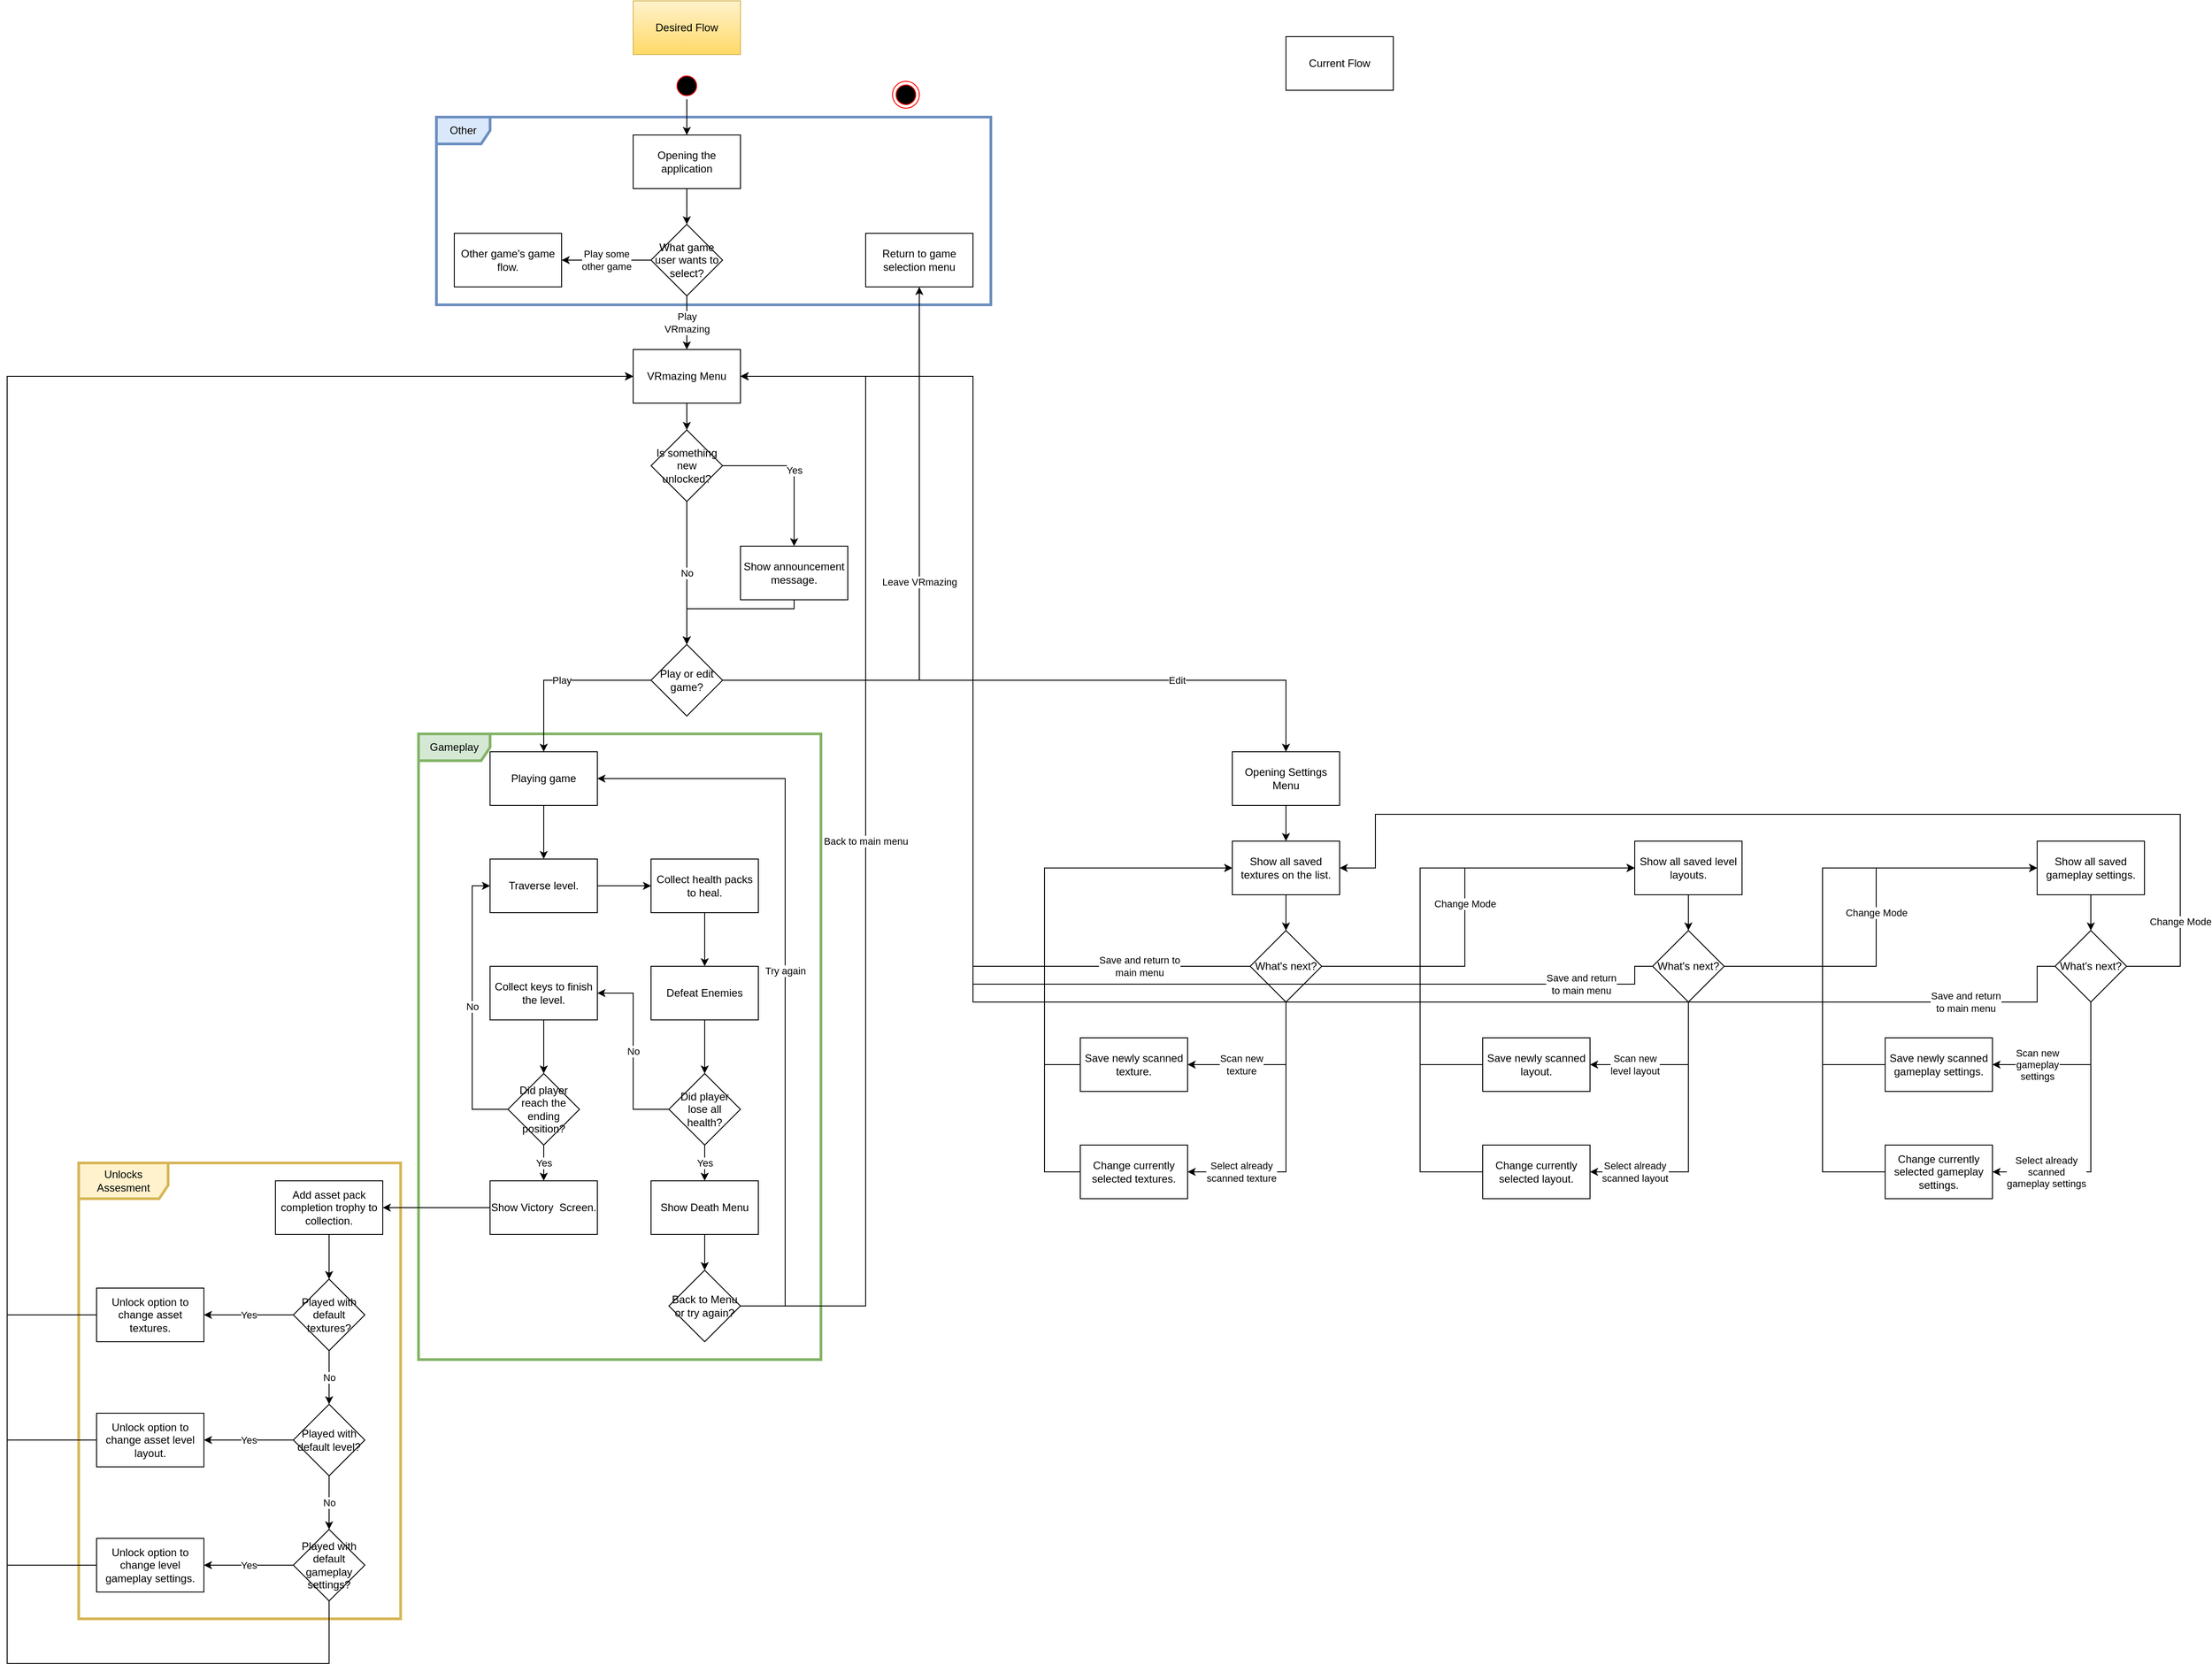 <mxfile version="20.5.3" type="github">
  <diagram id="E9-wej85IpPJejZK325P" name="Page-1">
    <mxGraphModel dx="2087" dy="1778" grid="1" gridSize="10" guides="1" tooltips="1" connect="1" arrows="1" fold="1" page="1" pageScale="1" pageWidth="850" pageHeight="1100" math="0" shadow="0">
      <root>
        <mxCell id="0" />
        <mxCell id="1" parent="0" />
        <mxCell id="lN7asvE-8VRLSh5YdZQm-96" value="Unlocks Assesment" style="shape=umlFrame;whiteSpace=wrap;html=1;fillColor=#fff2cc;strokeColor=#d6b656;strokeWidth=3;width=100;height=40;" vertex="1" parent="1">
          <mxGeometry x="-540" y="1020" width="360" height="510" as="geometry" />
        </mxCell>
        <mxCell id="lN7asvE-8VRLSh5YdZQm-95" value="Gameplay" style="shape=umlFrame;whiteSpace=wrap;html=1;fillColor=#d5e8d4;strokeColor=#82b366;strokeWidth=3;width=80;height=30;" vertex="1" parent="1">
          <mxGeometry x="-160" y="540" width="450" height="700" as="geometry" />
        </mxCell>
        <mxCell id="lN7asvE-8VRLSh5YdZQm-97" value="Other" style="shape=umlFrame;whiteSpace=wrap;html=1;fillColor=#dae8fc;strokeColor=#6c8ebf;strokeWidth=3;" vertex="1" parent="1">
          <mxGeometry x="-140" y="-150" width="620" height="210" as="geometry" />
        </mxCell>
        <mxCell id="lN7asvE-8VRLSh5YdZQm-1" value="" style="ellipse;html=1;shape=endState;fillColor=#000000;strokeColor=#ff0000;" vertex="1" parent="1">
          <mxGeometry x="370" y="-190" width="30" height="30" as="geometry" />
        </mxCell>
        <mxCell id="lN7asvE-8VRLSh5YdZQm-45" style="edgeStyle=orthogonalEdgeStyle;rounded=0;orthogonalLoop=1;jettySize=auto;html=1;" edge="1" parent="1" source="lN7asvE-8VRLSh5YdZQm-2" target="lN7asvE-8VRLSh5YdZQm-22">
          <mxGeometry relative="1" as="geometry" />
        </mxCell>
        <mxCell id="lN7asvE-8VRLSh5YdZQm-2" value="" style="ellipse;html=1;shape=startState;fillColor=#000000;strokeColor=#ff0000;" vertex="1" parent="1">
          <mxGeometry x="125" y="-200" width="30" height="30" as="geometry" />
        </mxCell>
        <mxCell id="lN7asvE-8VRLSh5YdZQm-7" value="Desired Flow" style="rounded=0;whiteSpace=wrap;html=1;fillColor=#fff2cc;gradientColor=#ffd966;strokeColor=#d6b656;" vertex="1" parent="1">
          <mxGeometry x="80" y="-280" width="120" height="60" as="geometry" />
        </mxCell>
        <mxCell id="lN7asvE-8VRLSh5YdZQm-8" value="&lt;div&gt;Current Flow&lt;/div&gt;" style="rounded=0;whiteSpace=wrap;html=1;" vertex="1" parent="1">
          <mxGeometry x="810" y="-240" width="120" height="60" as="geometry" />
        </mxCell>
        <mxCell id="lN7asvE-8VRLSh5YdZQm-49" style="edgeStyle=orthogonalEdgeStyle;rounded=0;orthogonalLoop=1;jettySize=auto;html=1;" edge="1" parent="1" source="lN7asvE-8VRLSh5YdZQm-9" target="lN7asvE-8VRLSh5YdZQm-43">
          <mxGeometry relative="1" as="geometry" />
        </mxCell>
        <mxCell id="lN7asvE-8VRLSh5YdZQm-9" value="VRmazing Menu" style="rounded=0;whiteSpace=wrap;html=1;" vertex="1" parent="1">
          <mxGeometry x="80" y="110" width="120" height="60" as="geometry" />
        </mxCell>
        <mxCell id="lN7asvE-8VRLSh5YdZQm-55" style="edgeStyle=orthogonalEdgeStyle;rounded=0;orthogonalLoop=1;jettySize=auto;html=1;" edge="1" parent="1" source="lN7asvE-8VRLSh5YdZQm-10" target="lN7asvE-8VRLSh5YdZQm-32">
          <mxGeometry relative="1" as="geometry" />
        </mxCell>
        <mxCell id="lN7asvE-8VRLSh5YdZQm-10" value="Playing game" style="rounded=0;whiteSpace=wrap;html=1;" vertex="1" parent="1">
          <mxGeometry x="-80" y="560" width="120" height="60" as="geometry" />
        </mxCell>
        <mxCell id="lN7asvE-8VRLSh5YdZQm-54" value="Play" style="edgeStyle=orthogonalEdgeStyle;rounded=0;orthogonalLoop=1;jettySize=auto;html=1;" edge="1" parent="1" source="lN7asvE-8VRLSh5YdZQm-14" target="lN7asvE-8VRLSh5YdZQm-10">
          <mxGeometry relative="1" as="geometry" />
        </mxCell>
        <mxCell id="lN7asvE-8VRLSh5YdZQm-101" value="Leave VRmazing" style="edgeStyle=orthogonalEdgeStyle;rounded=0;orthogonalLoop=1;jettySize=auto;html=1;" edge="1" parent="1" source="lN7asvE-8VRLSh5YdZQm-14" target="lN7asvE-8VRLSh5YdZQm-21">
          <mxGeometry relative="1" as="geometry" />
        </mxCell>
        <mxCell id="lN7asvE-8VRLSh5YdZQm-102" value="Edit" style="edgeStyle=orthogonalEdgeStyle;rounded=0;orthogonalLoop=1;jettySize=auto;html=1;" edge="1" parent="1" source="lN7asvE-8VRLSh5YdZQm-14" target="lN7asvE-8VRLSh5YdZQm-100">
          <mxGeometry x="0.429" relative="1" as="geometry">
            <mxPoint as="offset" />
          </mxGeometry>
        </mxCell>
        <mxCell id="lN7asvE-8VRLSh5YdZQm-14" value="Play or edit game?" style="rhombus;whiteSpace=wrap;html=1;" vertex="1" parent="1">
          <mxGeometry x="100" y="440" width="80" height="80" as="geometry" />
        </mxCell>
        <mxCell id="lN7asvE-8VRLSh5YdZQm-82" style="edgeStyle=orthogonalEdgeStyle;rounded=0;orthogonalLoop=1;jettySize=auto;html=1;" edge="1" parent="1" source="lN7asvE-8VRLSh5YdZQm-16" target="lN7asvE-8VRLSh5YdZQm-9">
          <mxGeometry relative="1" as="geometry">
            <Array as="points">
              <mxPoint x="-260" y="1580" />
              <mxPoint x="-620" y="1580" />
              <mxPoint x="-620" y="140" />
            </Array>
          </mxGeometry>
        </mxCell>
        <mxCell id="lN7asvE-8VRLSh5YdZQm-83" value="Yes" style="edgeStyle=orthogonalEdgeStyle;rounded=0;orthogonalLoop=1;jettySize=auto;html=1;" edge="1" parent="1" source="lN7asvE-8VRLSh5YdZQm-16" target="lN7asvE-8VRLSh5YdZQm-31">
          <mxGeometry relative="1" as="geometry" />
        </mxCell>
        <mxCell id="lN7asvE-8VRLSh5YdZQm-16" value="Played with default gameplay settings?" style="rhombus;whiteSpace=wrap;html=1;" vertex="1" parent="1">
          <mxGeometry x="-300" y="1430" width="80" height="80" as="geometry" />
        </mxCell>
        <mxCell id="lN7asvE-8VRLSh5YdZQm-81" value="No" style="edgeStyle=orthogonalEdgeStyle;rounded=0;orthogonalLoop=1;jettySize=auto;html=1;" edge="1" parent="1" source="lN7asvE-8VRLSh5YdZQm-17" target="lN7asvE-8VRLSh5YdZQm-16">
          <mxGeometry relative="1" as="geometry" />
        </mxCell>
        <mxCell id="lN7asvE-8VRLSh5YdZQm-84" value="Yes" style="edgeStyle=orthogonalEdgeStyle;rounded=0;orthogonalLoop=1;jettySize=auto;html=1;" edge="1" parent="1" source="lN7asvE-8VRLSh5YdZQm-17" target="lN7asvE-8VRLSh5YdZQm-30">
          <mxGeometry relative="1" as="geometry" />
        </mxCell>
        <mxCell id="lN7asvE-8VRLSh5YdZQm-17" value="Played with default level?" style="rhombus;whiteSpace=wrap;html=1;" vertex="1" parent="1">
          <mxGeometry x="-300" y="1290" width="80" height="80" as="geometry" />
        </mxCell>
        <mxCell id="lN7asvE-8VRLSh5YdZQm-80" value="No" style="edgeStyle=orthogonalEdgeStyle;rounded=0;orthogonalLoop=1;jettySize=auto;html=1;" edge="1" parent="1" source="lN7asvE-8VRLSh5YdZQm-18" target="lN7asvE-8VRLSh5YdZQm-17">
          <mxGeometry relative="1" as="geometry" />
        </mxCell>
        <mxCell id="lN7asvE-8VRLSh5YdZQm-85" value="Yes" style="edgeStyle=orthogonalEdgeStyle;rounded=0;orthogonalLoop=1;jettySize=auto;html=1;" edge="1" parent="1" source="lN7asvE-8VRLSh5YdZQm-18" target="lN7asvE-8VRLSh5YdZQm-29">
          <mxGeometry relative="1" as="geometry" />
        </mxCell>
        <mxCell id="lN7asvE-8VRLSh5YdZQm-18" value="Played with default textures?" style="rhombus;whiteSpace=wrap;html=1;" vertex="1" parent="1">
          <mxGeometry x="-300" y="1150" width="80" height="80" as="geometry" />
        </mxCell>
        <mxCell id="lN7asvE-8VRLSh5YdZQm-21" value="Return to game selection menu" style="rounded=0;whiteSpace=wrap;html=1;" vertex="1" parent="1">
          <mxGeometry x="340" y="-20" width="120" height="60" as="geometry" />
        </mxCell>
        <mxCell id="lN7asvE-8VRLSh5YdZQm-46" style="edgeStyle=orthogonalEdgeStyle;rounded=0;orthogonalLoop=1;jettySize=auto;html=1;" edge="1" parent="1" source="lN7asvE-8VRLSh5YdZQm-22" target="lN7asvE-8VRLSh5YdZQm-24">
          <mxGeometry relative="1" as="geometry" />
        </mxCell>
        <mxCell id="lN7asvE-8VRLSh5YdZQm-22" value="Opening the application" style="rounded=0;whiteSpace=wrap;html=1;" vertex="1" parent="1">
          <mxGeometry x="80" y="-130" width="120" height="60" as="geometry" />
        </mxCell>
        <mxCell id="lN7asvE-8VRLSh5YdZQm-47" value="&lt;div&gt;Play some &lt;br&gt;&lt;/div&gt;&lt;div&gt;other game&lt;/div&gt;" style="edgeStyle=orthogonalEdgeStyle;rounded=0;orthogonalLoop=1;jettySize=auto;html=1;" edge="1" parent="1" source="lN7asvE-8VRLSh5YdZQm-24" target="lN7asvE-8VRLSh5YdZQm-25">
          <mxGeometry relative="1" as="geometry" />
        </mxCell>
        <mxCell id="lN7asvE-8VRLSh5YdZQm-48" value="&lt;div&gt;Play &lt;br&gt;&lt;/div&gt;&lt;div&gt;VRmazing&lt;/div&gt;" style="edgeStyle=orthogonalEdgeStyle;rounded=0;orthogonalLoop=1;jettySize=auto;html=1;" edge="1" parent="1" source="lN7asvE-8VRLSh5YdZQm-24" target="lN7asvE-8VRLSh5YdZQm-9">
          <mxGeometry relative="1" as="geometry" />
        </mxCell>
        <mxCell id="lN7asvE-8VRLSh5YdZQm-24" value="What game user wants to select?" style="rhombus;whiteSpace=wrap;html=1;" vertex="1" parent="1">
          <mxGeometry x="100" y="-30" width="80" height="80" as="geometry" />
        </mxCell>
        <mxCell id="lN7asvE-8VRLSh5YdZQm-25" value="Other game&#39;s game flow." style="rounded=0;whiteSpace=wrap;html=1;" vertex="1" parent="1">
          <mxGeometry x="-120" y="-20" width="120" height="60" as="geometry" />
        </mxCell>
        <mxCell id="lN7asvE-8VRLSh5YdZQm-79" style="edgeStyle=orthogonalEdgeStyle;rounded=0;orthogonalLoop=1;jettySize=auto;html=1;" edge="1" parent="1" source="lN7asvE-8VRLSh5YdZQm-28" target="lN7asvE-8VRLSh5YdZQm-18">
          <mxGeometry relative="1" as="geometry" />
        </mxCell>
        <mxCell id="lN7asvE-8VRLSh5YdZQm-28" value="Add asset pack completion trophy to collection." style="rounded=0;whiteSpace=wrap;html=1;" vertex="1" parent="1">
          <mxGeometry x="-320" y="1040" width="120" height="60" as="geometry" />
        </mxCell>
        <mxCell id="lN7asvE-8VRLSh5YdZQm-86" style="edgeStyle=orthogonalEdgeStyle;rounded=0;orthogonalLoop=1;jettySize=auto;html=1;entryX=0;entryY=0.5;entryDx=0;entryDy=0;" edge="1" parent="1" source="lN7asvE-8VRLSh5YdZQm-29" target="lN7asvE-8VRLSh5YdZQm-9">
          <mxGeometry relative="1" as="geometry">
            <Array as="points">
              <mxPoint x="-620" y="1190" />
              <mxPoint x="-620" y="140" />
            </Array>
          </mxGeometry>
        </mxCell>
        <mxCell id="lN7asvE-8VRLSh5YdZQm-29" value="Unlock option to change asset textures." style="rounded=0;whiteSpace=wrap;html=1;" vertex="1" parent="1">
          <mxGeometry x="-520" y="1160" width="120" height="60" as="geometry" />
        </mxCell>
        <mxCell id="lN7asvE-8VRLSh5YdZQm-87" style="edgeStyle=orthogonalEdgeStyle;rounded=0;orthogonalLoop=1;jettySize=auto;html=1;entryX=0;entryY=0.5;entryDx=0;entryDy=0;" edge="1" parent="1" source="lN7asvE-8VRLSh5YdZQm-30" target="lN7asvE-8VRLSh5YdZQm-9">
          <mxGeometry relative="1" as="geometry">
            <Array as="points">
              <mxPoint x="-620" y="1330" />
              <mxPoint x="-620" y="140" />
            </Array>
          </mxGeometry>
        </mxCell>
        <mxCell id="lN7asvE-8VRLSh5YdZQm-30" value="Unlock option to change asset level layout." style="rounded=0;whiteSpace=wrap;html=1;" vertex="1" parent="1">
          <mxGeometry x="-520" y="1300" width="120" height="60" as="geometry" />
        </mxCell>
        <mxCell id="lN7asvE-8VRLSh5YdZQm-88" style="edgeStyle=orthogonalEdgeStyle;rounded=0;orthogonalLoop=1;jettySize=auto;html=1;entryX=0;entryY=0.5;entryDx=0;entryDy=0;" edge="1" parent="1" source="lN7asvE-8VRLSh5YdZQm-31" target="lN7asvE-8VRLSh5YdZQm-9">
          <mxGeometry relative="1" as="geometry">
            <Array as="points">
              <mxPoint x="-620" y="1470" />
              <mxPoint x="-620" y="140" />
            </Array>
          </mxGeometry>
        </mxCell>
        <mxCell id="lN7asvE-8VRLSh5YdZQm-31" value="Unlock option to change level gameplay settings." style="rounded=0;whiteSpace=wrap;html=1;" vertex="1" parent="1">
          <mxGeometry x="-520" y="1440" width="120" height="60" as="geometry" />
        </mxCell>
        <mxCell id="lN7asvE-8VRLSh5YdZQm-63" style="edgeStyle=orthogonalEdgeStyle;rounded=0;orthogonalLoop=1;jettySize=auto;html=1;" edge="1" parent="1" source="lN7asvE-8VRLSh5YdZQm-32" target="lN7asvE-8VRLSh5YdZQm-34">
          <mxGeometry relative="1" as="geometry" />
        </mxCell>
        <mxCell id="lN7asvE-8VRLSh5YdZQm-32" value="Traverse level." style="rounded=0;whiteSpace=wrap;html=1;" vertex="1" parent="1">
          <mxGeometry x="-80" y="680" width="120" height="60" as="geometry" />
        </mxCell>
        <mxCell id="lN7asvE-8VRLSh5YdZQm-67" style="edgeStyle=orthogonalEdgeStyle;rounded=0;orthogonalLoop=1;jettySize=auto;html=1;" edge="1" parent="1" source="lN7asvE-8VRLSh5YdZQm-33" target="lN7asvE-8VRLSh5YdZQm-36">
          <mxGeometry relative="1" as="geometry" />
        </mxCell>
        <mxCell id="lN7asvE-8VRLSh5YdZQm-33" value="Defeat Enemies" style="rounded=0;whiteSpace=wrap;html=1;" vertex="1" parent="1">
          <mxGeometry x="100" y="800" width="120" height="60" as="geometry" />
        </mxCell>
        <mxCell id="lN7asvE-8VRLSh5YdZQm-64" style="edgeStyle=orthogonalEdgeStyle;rounded=0;orthogonalLoop=1;jettySize=auto;html=1;" edge="1" parent="1" source="lN7asvE-8VRLSh5YdZQm-34" target="lN7asvE-8VRLSh5YdZQm-33">
          <mxGeometry relative="1" as="geometry" />
        </mxCell>
        <mxCell id="lN7asvE-8VRLSh5YdZQm-34" value="Collect health packs to heal." style="rounded=0;whiteSpace=wrap;html=1;" vertex="1" parent="1">
          <mxGeometry x="100" y="680" width="120" height="60" as="geometry" />
        </mxCell>
        <mxCell id="lN7asvE-8VRLSh5YdZQm-69" style="edgeStyle=orthogonalEdgeStyle;rounded=0;orthogonalLoop=1;jettySize=auto;html=1;" edge="1" parent="1" source="lN7asvE-8VRLSh5YdZQm-35" target="lN7asvE-8VRLSh5YdZQm-39">
          <mxGeometry relative="1" as="geometry" />
        </mxCell>
        <mxCell id="lN7asvE-8VRLSh5YdZQm-35" value="Collect keys to finish the level." style="rounded=0;whiteSpace=wrap;html=1;" vertex="1" parent="1">
          <mxGeometry x="-80" y="800" width="120" height="60" as="geometry" />
        </mxCell>
        <mxCell id="lN7asvE-8VRLSh5YdZQm-68" value="No" style="edgeStyle=orthogonalEdgeStyle;rounded=0;orthogonalLoop=1;jettySize=auto;html=1;entryX=1;entryY=0.5;entryDx=0;entryDy=0;" edge="1" parent="1" source="lN7asvE-8VRLSh5YdZQm-36" target="lN7asvE-8VRLSh5YdZQm-35">
          <mxGeometry relative="1" as="geometry" />
        </mxCell>
        <mxCell id="lN7asvE-8VRLSh5YdZQm-71" value="Yes" style="edgeStyle=orthogonalEdgeStyle;rounded=0;orthogonalLoop=1;jettySize=auto;html=1;" edge="1" parent="1" source="lN7asvE-8VRLSh5YdZQm-36" target="lN7asvE-8VRLSh5YdZQm-37">
          <mxGeometry relative="1" as="geometry" />
        </mxCell>
        <mxCell id="lN7asvE-8VRLSh5YdZQm-36" value="Did player lose all health?" style="rhombus;whiteSpace=wrap;html=1;" vertex="1" parent="1">
          <mxGeometry x="120" y="920" width="80" height="80" as="geometry" />
        </mxCell>
        <mxCell id="lN7asvE-8VRLSh5YdZQm-73" style="edgeStyle=orthogonalEdgeStyle;rounded=0;orthogonalLoop=1;jettySize=auto;html=1;" edge="1" parent="1" source="lN7asvE-8VRLSh5YdZQm-37" target="lN7asvE-8VRLSh5YdZQm-38">
          <mxGeometry relative="1" as="geometry" />
        </mxCell>
        <mxCell id="lN7asvE-8VRLSh5YdZQm-37" value="Show Death Menu" style="rounded=0;whiteSpace=wrap;html=1;" vertex="1" parent="1">
          <mxGeometry x="100" y="1040" width="120" height="60" as="geometry" />
        </mxCell>
        <mxCell id="lN7asvE-8VRLSh5YdZQm-76" value="Back to main menu" style="edgeStyle=orthogonalEdgeStyle;rounded=0;orthogonalLoop=1;jettySize=auto;html=1;" edge="1" parent="1" source="lN7asvE-8VRLSh5YdZQm-38" target="lN7asvE-8VRLSh5YdZQm-9">
          <mxGeometry relative="1" as="geometry">
            <Array as="points">
              <mxPoint x="340" y="1180" />
              <mxPoint x="340" y="140" />
            </Array>
          </mxGeometry>
        </mxCell>
        <mxCell id="lN7asvE-8VRLSh5YdZQm-77" value="Try again" style="edgeStyle=orthogonalEdgeStyle;rounded=0;orthogonalLoop=1;jettySize=auto;html=1;entryX=1;entryY=0.5;entryDx=0;entryDy=0;" edge="1" parent="1" source="lN7asvE-8VRLSh5YdZQm-38" target="lN7asvE-8VRLSh5YdZQm-10">
          <mxGeometry relative="1" as="geometry">
            <Array as="points">
              <mxPoint x="250" y="1180" />
              <mxPoint x="250" y="590" />
            </Array>
          </mxGeometry>
        </mxCell>
        <mxCell id="lN7asvE-8VRLSh5YdZQm-38" value="Back to Menu or try again?" style="rhombus;whiteSpace=wrap;html=1;" vertex="1" parent="1">
          <mxGeometry x="120" y="1140" width="80" height="80" as="geometry" />
        </mxCell>
        <mxCell id="lN7asvE-8VRLSh5YdZQm-70" value="No" style="edgeStyle=orthogonalEdgeStyle;rounded=0;orthogonalLoop=1;jettySize=auto;html=1;entryX=0;entryY=0.5;entryDx=0;entryDy=0;" edge="1" parent="1" source="lN7asvE-8VRLSh5YdZQm-39" target="lN7asvE-8VRLSh5YdZQm-32">
          <mxGeometry relative="1" as="geometry">
            <Array as="points">
              <mxPoint x="-100" y="960" />
              <mxPoint x="-100" y="710" />
            </Array>
          </mxGeometry>
        </mxCell>
        <mxCell id="lN7asvE-8VRLSh5YdZQm-72" value="Yes" style="edgeStyle=orthogonalEdgeStyle;rounded=0;orthogonalLoop=1;jettySize=auto;html=1;" edge="1" parent="1" source="lN7asvE-8VRLSh5YdZQm-39" target="lN7asvE-8VRLSh5YdZQm-40">
          <mxGeometry relative="1" as="geometry" />
        </mxCell>
        <mxCell id="lN7asvE-8VRLSh5YdZQm-39" value="Did player reach the ending position?" style="rhombus;whiteSpace=wrap;html=1;" vertex="1" parent="1">
          <mxGeometry x="-60" y="920" width="80" height="80" as="geometry" />
        </mxCell>
        <mxCell id="lN7asvE-8VRLSh5YdZQm-78" style="edgeStyle=orthogonalEdgeStyle;rounded=0;orthogonalLoop=1;jettySize=auto;html=1;" edge="1" parent="1" source="lN7asvE-8VRLSh5YdZQm-40" target="lN7asvE-8VRLSh5YdZQm-28">
          <mxGeometry relative="1" as="geometry" />
        </mxCell>
        <mxCell id="lN7asvE-8VRLSh5YdZQm-40" value="&lt;div&gt;Show Victory&amp;nbsp; Screen.&lt;/div&gt;" style="rounded=0;whiteSpace=wrap;html=1;" vertex="1" parent="1">
          <mxGeometry x="-80" y="1040" width="120" height="60" as="geometry" />
        </mxCell>
        <mxCell id="lN7asvE-8VRLSh5YdZQm-50" value="No" style="edgeStyle=orthogonalEdgeStyle;rounded=0;orthogonalLoop=1;jettySize=auto;html=1;" edge="1" parent="1" source="lN7asvE-8VRLSh5YdZQm-43" target="lN7asvE-8VRLSh5YdZQm-14">
          <mxGeometry relative="1" as="geometry" />
        </mxCell>
        <mxCell id="lN7asvE-8VRLSh5YdZQm-51" value="Yes" style="edgeStyle=orthogonalEdgeStyle;rounded=0;orthogonalLoop=1;jettySize=auto;html=1;" edge="1" parent="1" source="lN7asvE-8VRLSh5YdZQm-43" target="lN7asvE-8VRLSh5YdZQm-44">
          <mxGeometry relative="1" as="geometry" />
        </mxCell>
        <mxCell id="lN7asvE-8VRLSh5YdZQm-43" value="Is something new unlocked?" style="rhombus;whiteSpace=wrap;html=1;" vertex="1" parent="1">
          <mxGeometry x="100" y="200" width="80" height="80" as="geometry" />
        </mxCell>
        <mxCell id="lN7asvE-8VRLSh5YdZQm-53" style="edgeStyle=orthogonalEdgeStyle;rounded=0;orthogonalLoop=1;jettySize=auto;html=1;" edge="1" parent="1" source="lN7asvE-8VRLSh5YdZQm-44" target="lN7asvE-8VRLSh5YdZQm-14">
          <mxGeometry relative="1" as="geometry">
            <Array as="points">
              <mxPoint x="260" y="400" />
              <mxPoint x="140" y="400" />
            </Array>
          </mxGeometry>
        </mxCell>
        <mxCell id="lN7asvE-8VRLSh5YdZQm-44" value="&lt;div&gt;Show announcement message.&lt;/div&gt;" style="rounded=0;whiteSpace=wrap;html=1;" vertex="1" parent="1">
          <mxGeometry x="200" y="330" width="120" height="60" as="geometry" />
        </mxCell>
        <mxCell id="lN7asvE-8VRLSh5YdZQm-109" style="edgeStyle=orthogonalEdgeStyle;rounded=0;orthogonalLoop=1;jettySize=auto;html=1;" edge="1" parent="1" source="lN7asvE-8VRLSh5YdZQm-100" target="lN7asvE-8VRLSh5YdZQm-103">
          <mxGeometry relative="1" as="geometry" />
        </mxCell>
        <mxCell id="lN7asvE-8VRLSh5YdZQm-100" value="Opening Settings Menu" style="rounded=0;whiteSpace=wrap;html=1;strokeWidth=1;" vertex="1" parent="1">
          <mxGeometry x="750" y="560" width="120" height="60" as="geometry" />
        </mxCell>
        <mxCell id="lN7asvE-8VRLSh5YdZQm-110" style="edgeStyle=orthogonalEdgeStyle;rounded=0;orthogonalLoop=1;jettySize=auto;html=1;" edge="1" parent="1" source="lN7asvE-8VRLSh5YdZQm-103" target="lN7asvE-8VRLSh5YdZQm-105">
          <mxGeometry relative="1" as="geometry" />
        </mxCell>
        <mxCell id="lN7asvE-8VRLSh5YdZQm-103" value="Show all saved textures on the list." style="rounded=0;whiteSpace=wrap;html=1;strokeWidth=1;" vertex="1" parent="1">
          <mxGeometry x="750" y="660" width="120" height="60" as="geometry" />
        </mxCell>
        <mxCell id="lN7asvE-8VRLSh5YdZQm-120" style="edgeStyle=orthogonalEdgeStyle;rounded=0;orthogonalLoop=1;jettySize=auto;html=1;" edge="1" parent="1" source="lN7asvE-8VRLSh5YdZQm-104" target="lN7asvE-8VRLSh5YdZQm-117">
          <mxGeometry relative="1" as="geometry" />
        </mxCell>
        <mxCell id="lN7asvE-8VRLSh5YdZQm-104" value="Show all saved level layouts." style="rounded=0;whiteSpace=wrap;html=1;strokeWidth=1;" vertex="1" parent="1">
          <mxGeometry x="1200" y="660" width="120" height="60" as="geometry" />
        </mxCell>
        <mxCell id="lN7asvE-8VRLSh5YdZQm-111" value="&lt;div&gt;Save and return to &lt;br&gt;&lt;/div&gt;&lt;div&gt;main menu&lt;/div&gt;" style="edgeStyle=orthogonalEdgeStyle;rounded=0;orthogonalLoop=1;jettySize=auto;html=1;" edge="1" parent="1" source="lN7asvE-8VRLSh5YdZQm-105" target="lN7asvE-8VRLSh5YdZQm-9">
          <mxGeometry x="-0.798" relative="1" as="geometry">
            <Array as="points">
              <mxPoint x="460" y="800" />
              <mxPoint x="460" y="140" />
            </Array>
            <mxPoint as="offset" />
          </mxGeometry>
        </mxCell>
        <mxCell id="lN7asvE-8VRLSh5YdZQm-112" value="Change Mode" style="edgeStyle=orthogonalEdgeStyle;rounded=0;orthogonalLoop=1;jettySize=auto;html=1;" edge="1" parent="1" source="lN7asvE-8VRLSh5YdZQm-105" target="lN7asvE-8VRLSh5YdZQm-104">
          <mxGeometry relative="1" as="geometry">
            <Array as="points">
              <mxPoint x="1010" y="800" />
              <mxPoint x="1010" y="690" />
            </Array>
          </mxGeometry>
        </mxCell>
        <mxCell id="lN7asvE-8VRLSh5YdZQm-113" value="&lt;div&gt;Scan new&lt;/div&gt;&lt;div&gt;texture&lt;br&gt;&lt;/div&gt;" style="edgeStyle=orthogonalEdgeStyle;rounded=0;orthogonalLoop=1;jettySize=auto;html=1;entryX=1;entryY=0.5;entryDx=0;entryDy=0;" edge="1" parent="1" source="lN7asvE-8VRLSh5YdZQm-105" target="lN7asvE-8VRLSh5YdZQm-106">
          <mxGeometry x="0.333" relative="1" as="geometry">
            <Array as="points">
              <mxPoint x="810" y="910" />
            </Array>
            <mxPoint as="offset" />
          </mxGeometry>
        </mxCell>
        <mxCell id="lN7asvE-8VRLSh5YdZQm-114" value="&lt;div&gt;Select already &lt;br&gt;&lt;/div&gt;&lt;div&gt;scanned texture&lt;/div&gt;" style="edgeStyle=orthogonalEdgeStyle;rounded=0;orthogonalLoop=1;jettySize=auto;html=1;" edge="1" parent="1" source="lN7asvE-8VRLSh5YdZQm-105" target="lN7asvE-8VRLSh5YdZQm-107">
          <mxGeometry x="0.6" relative="1" as="geometry">
            <Array as="points">
              <mxPoint x="810" y="1030" />
            </Array>
            <mxPoint as="offset" />
          </mxGeometry>
        </mxCell>
        <mxCell id="lN7asvE-8VRLSh5YdZQm-105" value="What&#39;s next?" style="rhombus;whiteSpace=wrap;html=1;strokeWidth=1;" vertex="1" parent="1">
          <mxGeometry x="770" y="760" width="80" height="80" as="geometry" />
        </mxCell>
        <mxCell id="lN7asvE-8VRLSh5YdZQm-115" style="edgeStyle=orthogonalEdgeStyle;rounded=0;orthogonalLoop=1;jettySize=auto;html=1;" edge="1" parent="1" source="lN7asvE-8VRLSh5YdZQm-106" target="lN7asvE-8VRLSh5YdZQm-103">
          <mxGeometry relative="1" as="geometry">
            <Array as="points">
              <mxPoint x="540" y="910" />
              <mxPoint x="540" y="690" />
            </Array>
          </mxGeometry>
        </mxCell>
        <mxCell id="lN7asvE-8VRLSh5YdZQm-106" value="&lt;div&gt;Save newly scanned texture.&lt;/div&gt;" style="rounded=0;whiteSpace=wrap;html=1;strokeWidth=1;" vertex="1" parent="1">
          <mxGeometry x="580" y="880" width="120" height="60" as="geometry" />
        </mxCell>
        <mxCell id="lN7asvE-8VRLSh5YdZQm-116" style="edgeStyle=orthogonalEdgeStyle;rounded=0;orthogonalLoop=1;jettySize=auto;html=1;" edge="1" parent="1" source="lN7asvE-8VRLSh5YdZQm-107" target="lN7asvE-8VRLSh5YdZQm-103">
          <mxGeometry relative="1" as="geometry">
            <Array as="points">
              <mxPoint x="540" y="1030" />
              <mxPoint x="540" y="690" />
            </Array>
          </mxGeometry>
        </mxCell>
        <mxCell id="lN7asvE-8VRLSh5YdZQm-107" value="Change currently selected textures." style="rounded=0;whiteSpace=wrap;html=1;strokeWidth=1;" vertex="1" parent="1">
          <mxGeometry x="580" y="1000" width="120" height="60" as="geometry" />
        </mxCell>
        <mxCell id="lN7asvE-8VRLSh5YdZQm-121" value="&lt;div&gt;Scan new &lt;br&gt;&lt;/div&gt;&lt;div&gt;level layout&lt;/div&gt;" style="edgeStyle=orthogonalEdgeStyle;rounded=0;orthogonalLoop=1;jettySize=auto;html=1;entryX=1;entryY=0.5;entryDx=0;entryDy=0;" edge="1" parent="1" source="lN7asvE-8VRLSh5YdZQm-117" target="lN7asvE-8VRLSh5YdZQm-118">
          <mxGeometry x="0.444" relative="1" as="geometry">
            <Array as="points">
              <mxPoint x="1260" y="910" />
            </Array>
            <mxPoint as="offset" />
          </mxGeometry>
        </mxCell>
        <mxCell id="lN7asvE-8VRLSh5YdZQm-122" value="&lt;div&gt;Select already&lt;/div&gt;&lt;div&gt;scanned layout&lt;/div&gt;" style="edgeStyle=orthogonalEdgeStyle;rounded=0;orthogonalLoop=1;jettySize=auto;html=1;entryX=1;entryY=0.5;entryDx=0;entryDy=0;" edge="1" parent="1" source="lN7asvE-8VRLSh5YdZQm-117" target="lN7asvE-8VRLSh5YdZQm-119">
          <mxGeometry x="0.667" relative="1" as="geometry">
            <Array as="points">
              <mxPoint x="1260" y="1030" />
            </Array>
            <mxPoint as="offset" />
          </mxGeometry>
        </mxCell>
        <mxCell id="lN7asvE-8VRLSh5YdZQm-123" value="&lt;div&gt;Save and return&lt;/div&gt;&lt;div&gt;to main menu&lt;/div&gt;" style="edgeStyle=orthogonalEdgeStyle;rounded=0;orthogonalLoop=1;jettySize=auto;html=1;exitX=0;exitY=0.5;exitDx=0;exitDy=0;" edge="1" parent="1" source="lN7asvE-8VRLSh5YdZQm-117" target="lN7asvE-8VRLSh5YdZQm-9">
          <mxGeometry x="-0.884" relative="1" as="geometry">
            <Array as="points">
              <mxPoint x="1200" y="800" />
              <mxPoint x="1200" y="820" />
              <mxPoint x="460" y="820" />
              <mxPoint x="460" y="140" />
            </Array>
            <mxPoint as="offset" />
          </mxGeometry>
        </mxCell>
        <mxCell id="lN7asvE-8VRLSh5YdZQm-135" value="Change Mode" style="edgeStyle=orthogonalEdgeStyle;rounded=0;orthogonalLoop=1;jettySize=auto;html=1;" edge="1" parent="1" source="lN7asvE-8VRLSh5YdZQm-117" target="lN7asvE-8VRLSh5YdZQm-134">
          <mxGeometry relative="1" as="geometry">
            <Array as="points">
              <mxPoint x="1470" y="800" />
              <mxPoint x="1470" y="690" />
            </Array>
          </mxGeometry>
        </mxCell>
        <mxCell id="lN7asvE-8VRLSh5YdZQm-117" value="What&#39;s next?" style="rhombus;whiteSpace=wrap;html=1;strokeWidth=1;" vertex="1" parent="1">
          <mxGeometry x="1220" y="760" width="80" height="80" as="geometry" />
        </mxCell>
        <mxCell id="lN7asvE-8VRLSh5YdZQm-124" style="edgeStyle=orthogonalEdgeStyle;rounded=0;orthogonalLoop=1;jettySize=auto;html=1;" edge="1" parent="1" source="lN7asvE-8VRLSh5YdZQm-118" target="lN7asvE-8VRLSh5YdZQm-104">
          <mxGeometry relative="1" as="geometry">
            <Array as="points">
              <mxPoint x="960" y="910" />
              <mxPoint x="960" y="690" />
            </Array>
          </mxGeometry>
        </mxCell>
        <mxCell id="lN7asvE-8VRLSh5YdZQm-118" value="&lt;div&gt;Save newly scanned layout.&lt;/div&gt;" style="rounded=0;whiteSpace=wrap;html=1;strokeWidth=1;" vertex="1" parent="1">
          <mxGeometry x="1030" y="880" width="120" height="60" as="geometry" />
        </mxCell>
        <mxCell id="lN7asvE-8VRLSh5YdZQm-125" style="edgeStyle=orthogonalEdgeStyle;rounded=0;orthogonalLoop=1;jettySize=auto;html=1;" edge="1" parent="1" source="lN7asvE-8VRLSh5YdZQm-119" target="lN7asvE-8VRLSh5YdZQm-104">
          <mxGeometry relative="1" as="geometry">
            <Array as="points">
              <mxPoint x="960" y="1030" />
              <mxPoint x="960" y="690" />
            </Array>
          </mxGeometry>
        </mxCell>
        <mxCell id="lN7asvE-8VRLSh5YdZQm-119" value="Change currently selected layout." style="rounded=0;whiteSpace=wrap;html=1;strokeWidth=1;" vertex="1" parent="1">
          <mxGeometry x="1030" y="1000" width="120" height="60" as="geometry" />
        </mxCell>
        <mxCell id="lN7asvE-8VRLSh5YdZQm-126" style="edgeStyle=orthogonalEdgeStyle;rounded=0;orthogonalLoop=1;jettySize=auto;html=1;" edge="1" parent="1" target="lN7asvE-8VRLSh5YdZQm-129" source="lN7asvE-8VRLSh5YdZQm-134">
          <mxGeometry relative="1" as="geometry">
            <mxPoint x="1710" y="720" as="sourcePoint" />
          </mxGeometry>
        </mxCell>
        <mxCell id="lN7asvE-8VRLSh5YdZQm-127" value="&lt;div&gt;Scan new &lt;br&gt;&lt;/div&gt;&lt;div&gt;gameplay &lt;br&gt;&lt;/div&gt;&lt;div&gt;settings&lt;br&gt;&lt;/div&gt;" style="edgeStyle=orthogonalEdgeStyle;rounded=0;orthogonalLoop=1;jettySize=auto;html=1;entryX=1;entryY=0.5;entryDx=0;entryDy=0;" edge="1" parent="1" source="lN7asvE-8VRLSh5YdZQm-129" target="lN7asvE-8VRLSh5YdZQm-131">
          <mxGeometry x="0.444" relative="1" as="geometry">
            <Array as="points">
              <mxPoint x="1710" y="910" />
            </Array>
            <mxPoint as="offset" />
          </mxGeometry>
        </mxCell>
        <mxCell id="lN7asvE-8VRLSh5YdZQm-128" value="&lt;div&gt;Select already&lt;/div&gt;&lt;div&gt;scanned&lt;/div&gt;&lt;div&gt;gameplay settings&lt;br&gt;&lt;/div&gt;" style="edgeStyle=orthogonalEdgeStyle;rounded=0;orthogonalLoop=1;jettySize=auto;html=1;entryX=1;entryY=0.5;entryDx=0;entryDy=0;" edge="1" parent="1" source="lN7asvE-8VRLSh5YdZQm-129" target="lN7asvE-8VRLSh5YdZQm-133">
          <mxGeometry x="0.6" relative="1" as="geometry">
            <Array as="points">
              <mxPoint x="1710" y="1030" />
            </Array>
            <mxPoint as="offset" />
          </mxGeometry>
        </mxCell>
        <mxCell id="lN7asvE-8VRLSh5YdZQm-136" value="&lt;div&gt;Save and return&lt;/div&gt;&lt;div&gt;to main menu&lt;br&gt;&lt;/div&gt;" style="edgeStyle=orthogonalEdgeStyle;rounded=0;orthogonalLoop=1;jettySize=auto;html=1;exitX=0;exitY=0.5;exitDx=0;exitDy=0;" edge="1" parent="1" source="lN7asvE-8VRLSh5YdZQm-129" target="lN7asvE-8VRLSh5YdZQm-9">
          <mxGeometry x="-0.873" relative="1" as="geometry">
            <Array as="points">
              <mxPoint x="1650" y="800" />
              <mxPoint x="1650" y="840" />
              <mxPoint x="460" y="840" />
              <mxPoint x="460" y="140" />
            </Array>
            <mxPoint as="offset" />
          </mxGeometry>
        </mxCell>
        <mxCell id="lN7asvE-8VRLSh5YdZQm-137" value="Change Mode" style="edgeStyle=orthogonalEdgeStyle;rounded=0;orthogonalLoop=1;jettySize=auto;html=1;" edge="1" parent="1" source="lN7asvE-8VRLSh5YdZQm-129" target="lN7asvE-8VRLSh5YdZQm-103">
          <mxGeometry x="-0.821" relative="1" as="geometry">
            <Array as="points">
              <mxPoint x="1810" y="800" />
              <mxPoint x="1810" y="630" />
              <mxPoint x="910" y="630" />
              <mxPoint x="910" y="690" />
            </Array>
            <mxPoint as="offset" />
          </mxGeometry>
        </mxCell>
        <mxCell id="lN7asvE-8VRLSh5YdZQm-129" value="What&#39;s next?" style="rhombus;whiteSpace=wrap;html=1;strokeWidth=1;" vertex="1" parent="1">
          <mxGeometry x="1670" y="760" width="80" height="80" as="geometry" />
        </mxCell>
        <mxCell id="lN7asvE-8VRLSh5YdZQm-130" style="edgeStyle=orthogonalEdgeStyle;rounded=0;orthogonalLoop=1;jettySize=auto;html=1;" edge="1" parent="1" source="lN7asvE-8VRLSh5YdZQm-131">
          <mxGeometry relative="1" as="geometry">
            <mxPoint x="1650" y="690" as="targetPoint" />
            <Array as="points">
              <mxPoint x="1410" y="910" />
              <mxPoint x="1410" y="690" />
            </Array>
          </mxGeometry>
        </mxCell>
        <mxCell id="lN7asvE-8VRLSh5YdZQm-131" value="&lt;div&gt;Save newly scanned gameplay settings.&lt;/div&gt;" style="rounded=0;whiteSpace=wrap;html=1;strokeWidth=1;" vertex="1" parent="1">
          <mxGeometry x="1480" y="880" width="120" height="60" as="geometry" />
        </mxCell>
        <mxCell id="lN7asvE-8VRLSh5YdZQm-132" style="edgeStyle=orthogonalEdgeStyle;rounded=0;orthogonalLoop=1;jettySize=auto;html=1;" edge="1" parent="1" source="lN7asvE-8VRLSh5YdZQm-133" target="lN7asvE-8VRLSh5YdZQm-134">
          <mxGeometry relative="1" as="geometry">
            <mxPoint x="1650" y="690" as="targetPoint" />
            <Array as="points">
              <mxPoint x="1410" y="1030" />
              <mxPoint x="1410" y="690" />
            </Array>
          </mxGeometry>
        </mxCell>
        <mxCell id="lN7asvE-8VRLSh5YdZQm-133" value="Change currently selected gameplay settings." style="rounded=0;whiteSpace=wrap;html=1;strokeWidth=1;" vertex="1" parent="1">
          <mxGeometry x="1480" y="1000" width="120" height="60" as="geometry" />
        </mxCell>
        <mxCell id="lN7asvE-8VRLSh5YdZQm-134" value="Show all saved gameplay settings." style="rounded=0;whiteSpace=wrap;html=1;strokeWidth=1;" vertex="1" parent="1">
          <mxGeometry x="1650" y="660" width="120" height="60" as="geometry" />
        </mxCell>
      </root>
    </mxGraphModel>
  </diagram>
</mxfile>
